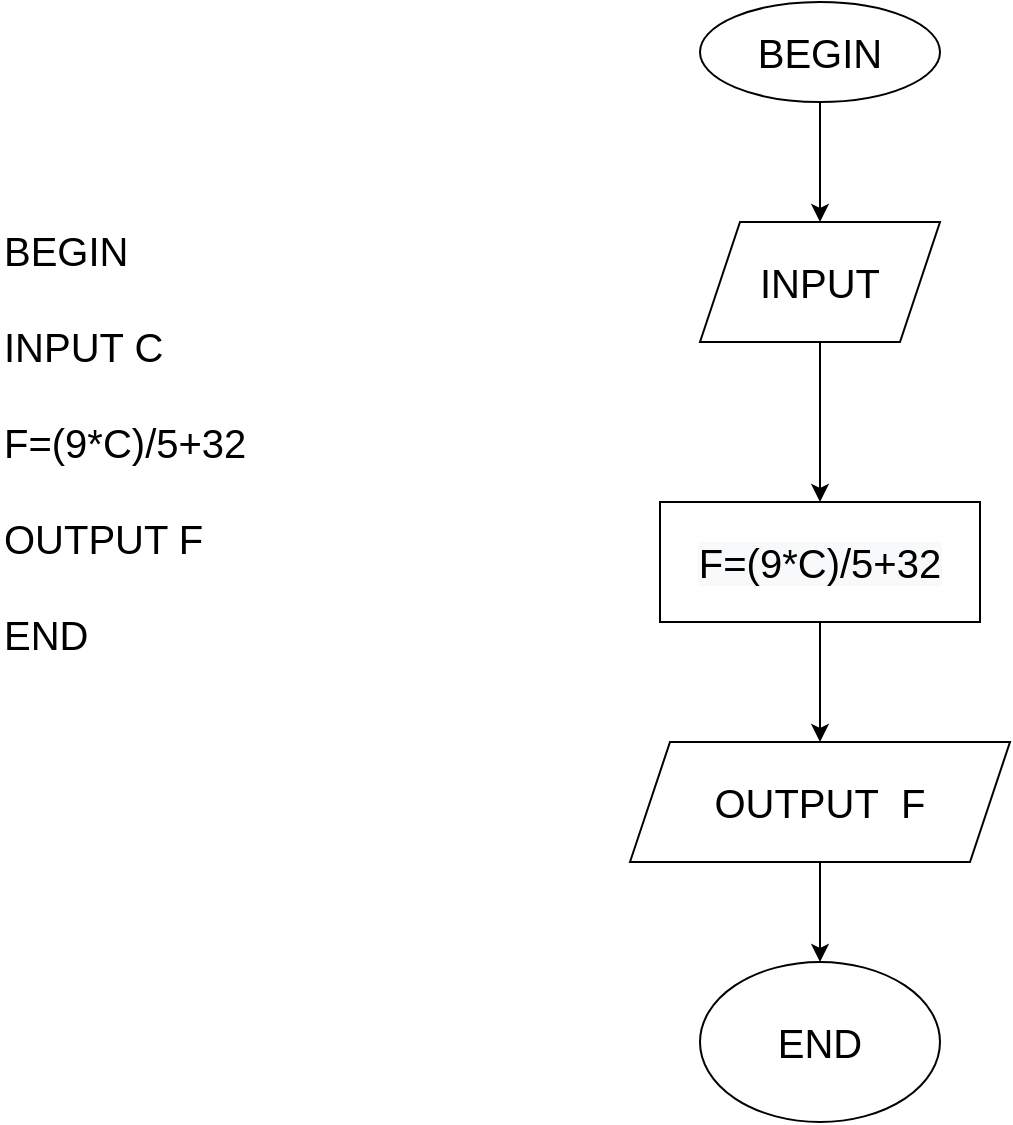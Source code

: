 <mxfile version="13.9.9" type="device" pages="2"><diagram id="C5RBs43oDa-KdzZeNtuy" name="Page-1"><mxGraphModel dx="2130" dy="3166" grid="1" gridSize="10" guides="1" tooltips="1" connect="1" arrows="1" fold="1" page="1" pageScale="1" pageWidth="827" pageHeight="1169" math="0" shadow="0"><root><mxCell id="WIyWlLk6GJQsqaUBKTNV-0"/><mxCell id="WIyWlLk6GJQsqaUBKTNV-1" parent="WIyWlLk6GJQsqaUBKTNV-0"/><mxCell id="KjqDPQqnHg_0IZyDzXJZ-1" value="BEGIN&lt;br&gt;&lt;br&gt;INPUT C&lt;br&gt;&lt;br&gt;F=(9*C)/5+32&lt;br&gt;&lt;br&gt;OUTPUT F&lt;br&gt;&lt;br&gt;END" style="text;html=1;resizable=0;autosize=1;align=left;verticalAlign=middle;points=[];fillColor=none;strokeColor=none;rounded=0;fontSize=20;" vertex="1" parent="WIyWlLk6GJQsqaUBKTNV-1"><mxGeometry x="-710" y="-2160" width="140" height="220" as="geometry"/></mxCell><mxCell id="KjqDPQqnHg_0IZyDzXJZ-9" style="edgeStyle=orthogonalEdgeStyle;rounded=0;orthogonalLoop=1;jettySize=auto;html=1;entryX=0.5;entryY=0;entryDx=0;entryDy=0;fontSize=20;" edge="1" parent="WIyWlLk6GJQsqaUBKTNV-1" source="KjqDPQqnHg_0IZyDzXJZ-2" target="KjqDPQqnHg_0IZyDzXJZ-3"><mxGeometry relative="1" as="geometry"/></mxCell><mxCell id="KjqDPQqnHg_0IZyDzXJZ-2" value="BEGIN" style="ellipse;whiteSpace=wrap;html=1;fontSize=20;" vertex="1" parent="WIyWlLk6GJQsqaUBKTNV-1"><mxGeometry x="-360" y="-2270" width="120" height="50" as="geometry"/></mxCell><mxCell id="KjqDPQqnHg_0IZyDzXJZ-8" style="edgeStyle=orthogonalEdgeStyle;rounded=0;orthogonalLoop=1;jettySize=auto;html=1;exitX=0.5;exitY=1;exitDx=0;exitDy=0;entryX=0.5;entryY=0;entryDx=0;entryDy=0;fontSize=20;" edge="1" parent="WIyWlLk6GJQsqaUBKTNV-1" source="KjqDPQqnHg_0IZyDzXJZ-3" target="KjqDPQqnHg_0IZyDzXJZ-4"><mxGeometry relative="1" as="geometry"/></mxCell><mxCell id="KjqDPQqnHg_0IZyDzXJZ-3" value="INPUT" style="shape=parallelogram;perimeter=parallelogramPerimeter;whiteSpace=wrap;html=1;fixedSize=1;fontSize=20;" vertex="1" parent="WIyWlLk6GJQsqaUBKTNV-1"><mxGeometry x="-360" y="-2160" width="120" height="60" as="geometry"/></mxCell><mxCell id="KjqDPQqnHg_0IZyDzXJZ-11" value="" style="edgeStyle=orthogonalEdgeStyle;rounded=0;orthogonalLoop=1;jettySize=auto;html=1;fontSize=20;" edge="1" parent="WIyWlLk6GJQsqaUBKTNV-1" source="KjqDPQqnHg_0IZyDzXJZ-4" target="KjqDPQqnHg_0IZyDzXJZ-6"><mxGeometry relative="1" as="geometry"/></mxCell><mxCell id="KjqDPQqnHg_0IZyDzXJZ-4" value="&#10;&#10;&lt;span style=&quot;color: rgb(0, 0, 0); font-family: helvetica; font-size: 20px; font-style: normal; font-weight: 400; letter-spacing: normal; text-align: left; text-indent: 0px; text-transform: none; word-spacing: 0px; background-color: rgb(248, 249, 250); display: inline; float: none;&quot;&gt;F=(9*C)/5+32&lt;/span&gt;&#10;&#10;" style="rounded=0;whiteSpace=wrap;html=1;fontSize=20;" vertex="1" parent="WIyWlLk6GJQsqaUBKTNV-1"><mxGeometry x="-380" y="-2020" width="160" height="60" as="geometry"/></mxCell><mxCell id="KjqDPQqnHg_0IZyDzXJZ-12" style="edgeStyle=orthogonalEdgeStyle;rounded=0;orthogonalLoop=1;jettySize=auto;html=1;entryX=0.5;entryY=0;entryDx=0;entryDy=0;fontSize=20;" edge="1" parent="WIyWlLk6GJQsqaUBKTNV-1" source="KjqDPQqnHg_0IZyDzXJZ-6" target="KjqDPQqnHg_0IZyDzXJZ-7"><mxGeometry relative="1" as="geometry"/></mxCell><mxCell id="KjqDPQqnHg_0IZyDzXJZ-6" value="OUTPUT&amp;nbsp; F" style="shape=parallelogram;perimeter=parallelogramPerimeter;whiteSpace=wrap;html=1;fixedSize=1;fontSize=20;" vertex="1" parent="WIyWlLk6GJQsqaUBKTNV-1"><mxGeometry x="-395" y="-1900" width="190" height="60" as="geometry"/></mxCell><mxCell id="KjqDPQqnHg_0IZyDzXJZ-7" value="END" style="ellipse;whiteSpace=wrap;html=1;fontSize=20;" vertex="1" parent="WIyWlLk6GJQsqaUBKTNV-1"><mxGeometry x="-360" y="-1790" width="120" height="80" as="geometry"/></mxCell></root></mxGraphModel></diagram><diagram id="4fx8tNLobQyc3GtUr1E5" name="Page-2"><mxGraphModel dx="782" dy="497" grid="1" gridSize="10" guides="1" tooltips="1" connect="1" arrows="1" fold="1" page="1" pageScale="1" pageWidth="827" pageHeight="1169" math="0" shadow="0"><root><mxCell id="lgr6ENVzN5VgbdZTlKeG-0"/><mxCell id="lgr6ENVzN5VgbdZTlKeG-1" parent="lgr6ENVzN5VgbdZTlKeG-0"/></root></mxGraphModel></diagram></mxfile>